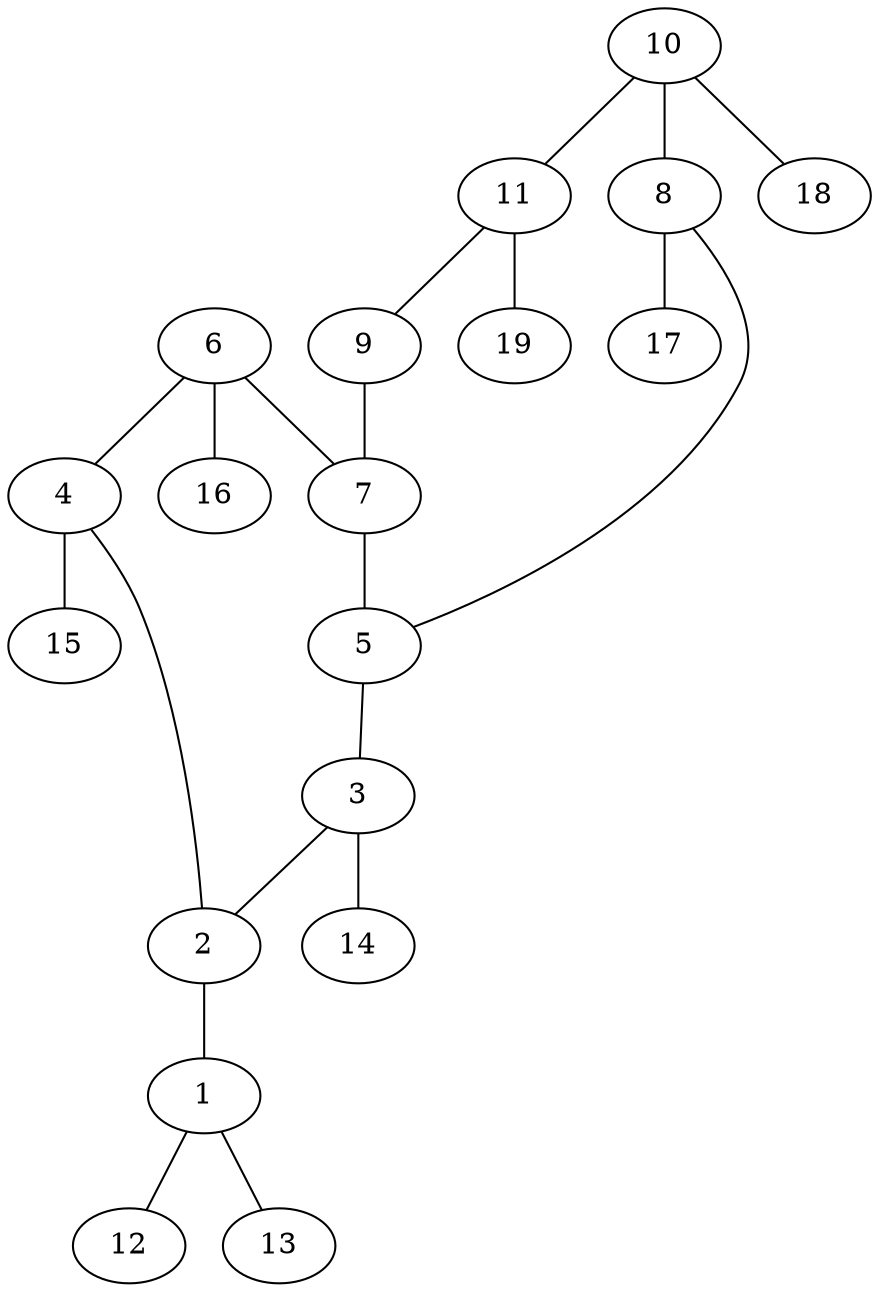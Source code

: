 graph molecule_1171 {
	1	 [chem=N];
	12	 [chem=H];
	1 -- 12	 [valence=1];
	13	 [chem=H];
	1 -- 13	 [valence=1];
	2	 [chem=C];
	2 -- 1	 [valence=1];
	3	 [chem=C];
	3 -- 2	 [valence=2];
	14	 [chem=H];
	3 -- 14	 [valence=1];
	4	 [chem=C];
	4 -- 2	 [valence=1];
	15	 [chem=H];
	4 -- 15	 [valence=1];
	5	 [chem=C];
	5 -- 3	 [valence=1];
	6	 [chem=C];
	6 -- 4	 [valence=2];
	7	 [chem=C];
	6 -- 7	 [valence=1];
	16	 [chem=H];
	6 -- 16	 [valence=1];
	7 -- 5	 [valence=2];
	8	 [chem=C];
	8 -- 5	 [valence=1];
	17	 [chem=H];
	8 -- 17	 [valence=1];
	9	 [chem=N];
	9 -- 7	 [valence=1];
	10	 [chem=C];
	10 -- 8	 [valence=2];
	11	 [chem=C];
	10 -- 11	 [valence=1];
	18	 [chem=H];
	10 -- 18	 [valence=1];
	11 -- 9	 [valence=2];
	19	 [chem=H];
	11 -- 19	 [valence=1];
}
